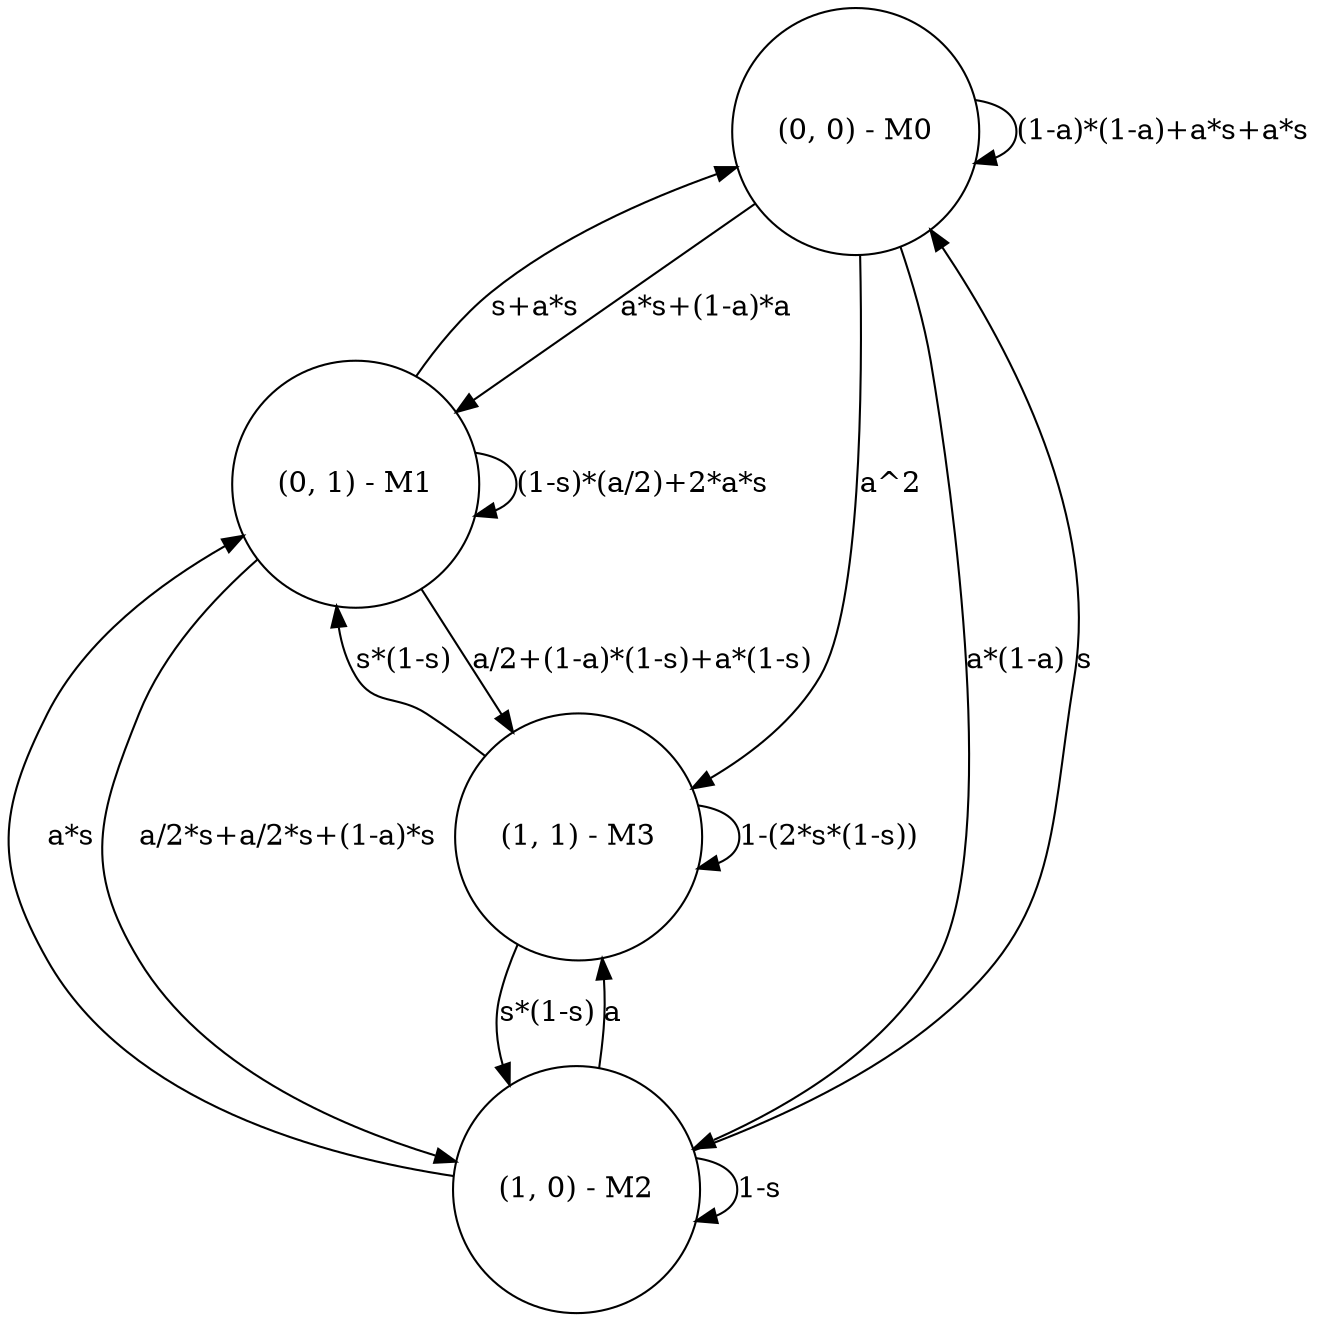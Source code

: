 digraph finite_state_machine {
    size="12.5"
    rankdir="TD";
    node [shape = circle];

    00 [label="(0, 0) - M0"];
    01 [label="(0, 1) - M1"];
    10 [label="(1, 0) - M2"];
    11 [label="(1, 1) - M3"];

    00 -> 00 [label = "(1-a)*(1-a)+a*s+a*s"];
    00 -> 01 [label = "a*s+(1-a)*a"];
    00 -> 10 [label = "a*(1-a)"];
    00 -> 11 [label = "a^2"];
    
    01 -> 01 [label = "(1-s)*(a/2)+2*a*s"];
    01 -> 00 [label = "s+a*s"];
    01 -> 11 [label = "a/2+(1-a)*(1-s)+a*(1-s)"];
    01 -> 10 [label = "a/2*s+a/2*s+(1-a)*s"];
    
    10 -> 10 [label = "1-s"];
    10 -> 00 [label = "s"];
    10 -> 11 [label = "a"];
    10 -> 01 [label = "a*s"];
    
    11 -> 01 [label = "s*(1-s)"];
    11 -> 10 [label = "s*(1-s)"];
    11 -> 11 [label = "1-(2*s*(1-s))"];
}